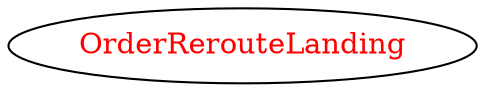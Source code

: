 digraph dependencyGraph {
 concentrate=true;
 ranksep="2.0";
 rankdir="LR"; 
 splines="ortho";
"OrderRerouteLanding" [fontcolor="red"];
}